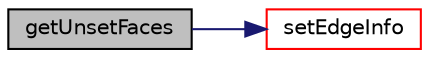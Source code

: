 digraph "getUnsetFaces"
{
  bgcolor="transparent";
  edge [fontname="Helvetica",fontsize="10",labelfontname="Helvetica",labelfontsize="10"];
  node [fontname="Helvetica",fontsize="10",shape=record];
  rankdir="LR";
  Node199 [label="getUnsetFaces",height=0.2,width=0.4,color="black", fillcolor="grey75", style="filled", fontcolor="black"];
  Node199 -> Node200 [color="midnightblue",fontsize="10",style="solid",fontname="Helvetica"];
  Node200 [label="setEdgeInfo",height=0.2,width=0.4,color="red",URL="$a25965.html#a9f94fe55440c4e0ceb1bf951f62b6ce7",tooltip="Copy initial data into allEdgeInfo_. "];
}

